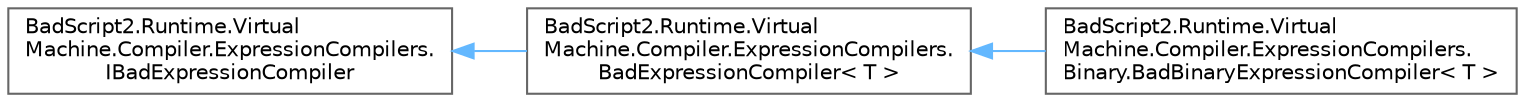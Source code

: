 digraph "Graphical Class Hierarchy"
{
 // LATEX_PDF_SIZE
  bgcolor="transparent";
  edge [fontname=Helvetica,fontsize=10,labelfontname=Helvetica,labelfontsize=10];
  node [fontname=Helvetica,fontsize=10,shape=box,height=0.2,width=0.4];
  rankdir="LR";
  Node0 [id="Node000000",label="BadScript2.Runtime.Virtual\lMachine.Compiler.ExpressionCompilers.\lIBadExpressionCompiler",height=0.2,width=0.4,color="grey40", fillcolor="white", style="filled",URL="$interface_bad_script2_1_1_runtime_1_1_virtual_machine_1_1_compiler_1_1_expression_compilers_1_1_i_bad_expression_compiler.html",tooltip=" "];
  Node0 -> Node1 [id="edge303_Node000000_Node000001",dir="back",color="steelblue1",style="solid",tooltip=" "];
  Node1 [id="Node000001",label="BadScript2.Runtime.Virtual\lMachine.Compiler.ExpressionCompilers.\lBadExpressionCompiler\< T \>",height=0.2,width=0.4,color="grey40", fillcolor="white", style="filled",URL="$class_bad_script2_1_1_runtime_1_1_virtual_machine_1_1_compiler_1_1_expression_compilers_1_1_bad_expression_compiler.html",tooltip=" "];
  Node1 -> Node2 [id="edge304_Node000001_Node000002",dir="back",color="steelblue1",style="solid",tooltip=" "];
  Node2 [id="Node000002",label="BadScript2.Runtime.Virtual\lMachine.Compiler.ExpressionCompilers.\lBinary.BadBinaryExpressionCompiler\< T \>",height=0.2,width=0.4,color="grey40", fillcolor="white", style="filled",URL="$class_bad_script2_1_1_runtime_1_1_virtual_machine_1_1_compiler_1_1_expression_compilers_1_1_bina50ab53852ac80528f5c047a5d8987e86.html",tooltip=" "];
}
